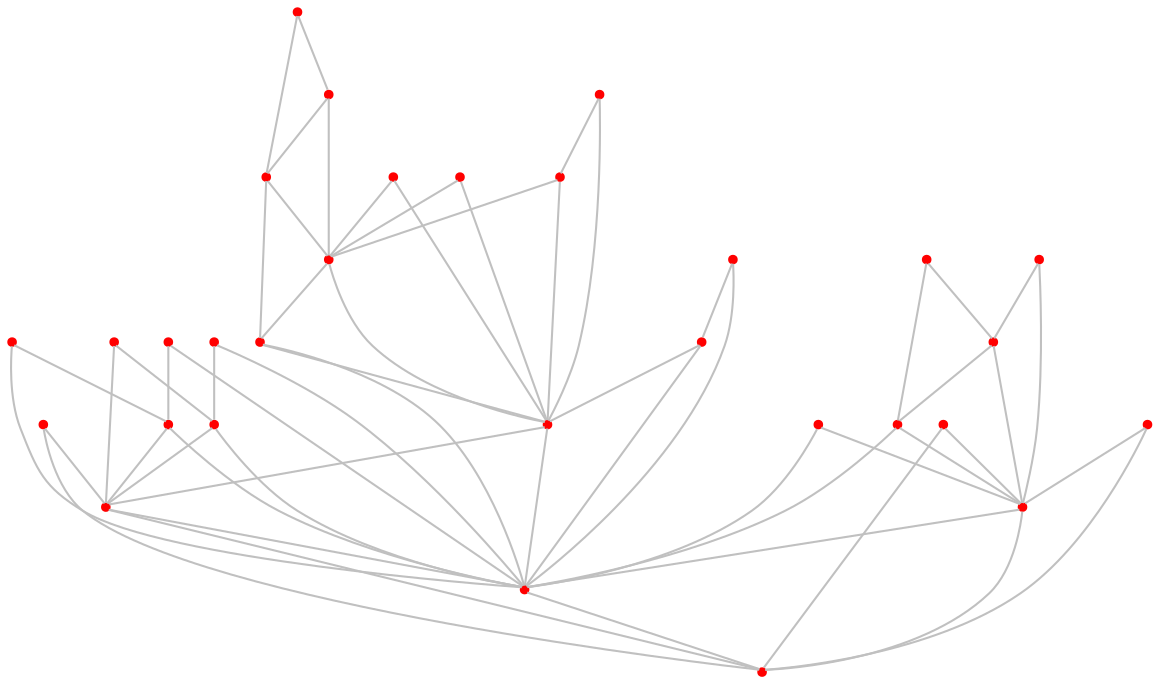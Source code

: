 graph {
	0 [color=red shape=point]
	1 [color=red shape=point]
	2 [color=red shape=point]
	3 [color=red shape=point]
	4 [color=red shape=point]
	5 [color=red shape=point]
	6 [color=red shape=point]
	7 [color=red shape=point]
	8 [color=red shape=point]
	9 [color=red shape=point]
	10 [color=red shape=point]
	11 [color=red shape=point]
	12 [color=red shape=point]
	13 [color=red shape=point]
	14 [color=red shape=point]
	15 [color=red shape=point]
	16 [color=red shape=point]
	17 [color=red shape=point]
	18 [color=red shape=point]
	19 [color=red shape=point]
	20 [color=red shape=point]
	21 [color=red shape=point]
	22 [color=red shape=point]
	23 [color=red shape=point]
	24 [color=red shape=point]
	25 [color=red shape=point]
	26 [color=red shape=point]
	27 [color=red shape=point]
	28 [color=red shape=point]
	29 [color=red shape=point]
	0 -- 1 [color=gray]
	1 -- 2 [color=gray]
	0 -- 2 [color=gray]
	3 -- 0 [color=gray]
	3 -- 1 [color=gray]
	4 -- 3 [color=gray]
	4 -- 1 [color=gray]
	5 -- 0 [color=gray]
	5 -- 1 [color=gray]
	6 -- 4 [color=gray]
	6 -- 3 [color=gray]
	7 -- 5 [color=gray]
	7 -- 1 [color=gray]
	8 -- 5 [color=gray]
	8 -- 0 [color=gray]
	9 -- 0 [color=gray]
	9 -- 1 [color=gray]
	10 -- 1 [color=gray]
	10 -- 2 [color=gray]
	11 -- 9 [color=gray]
	11 -- 1 [color=gray]
	12 -- 10 [color=gray]
	12 -- 2 [color=gray]
	13 -- 6 [color=gray]
	13 -- 3 [color=gray]
	14 -- 10 [color=gray]
	14 -- 1 [color=gray]
	15 -- 10 [color=gray]
	15 -- 1 [color=gray]
	16 -- 15 [color=gray]
	16 -- 10 [color=gray]
	17 -- 6 [color=gray]
	17 -- 3 [color=gray]
	18 -- 6 [color=gray]
	18 -- 4 [color=gray]
	19 -- 18 [color=gray]
	19 -- 6 [color=gray]
	20 -- 6 [color=gray]
	20 -- 3 [color=gray]
	21 -- 9 [color=gray]
	21 -- 1 [color=gray]
	22 -- 20 [color=gray]
	22 -- 3 [color=gray]
	23 -- 3 [color=gray]
	23 -- 1 [color=gray]
	24 -- 23 [color=gray]
	24 -- 1 [color=gray]
	25 -- 0 [color=gray]
	25 -- 2 [color=gray]
	26 -- 10 [color=gray]
	26 -- 2 [color=gray]
	27 -- 16 [color=gray]
	27 -- 15 [color=gray]
	28 -- 16 [color=gray]
	28 -- 10 [color=gray]
	29 -- 19 [color=gray]
	29 -- 18 [color=gray]
}
